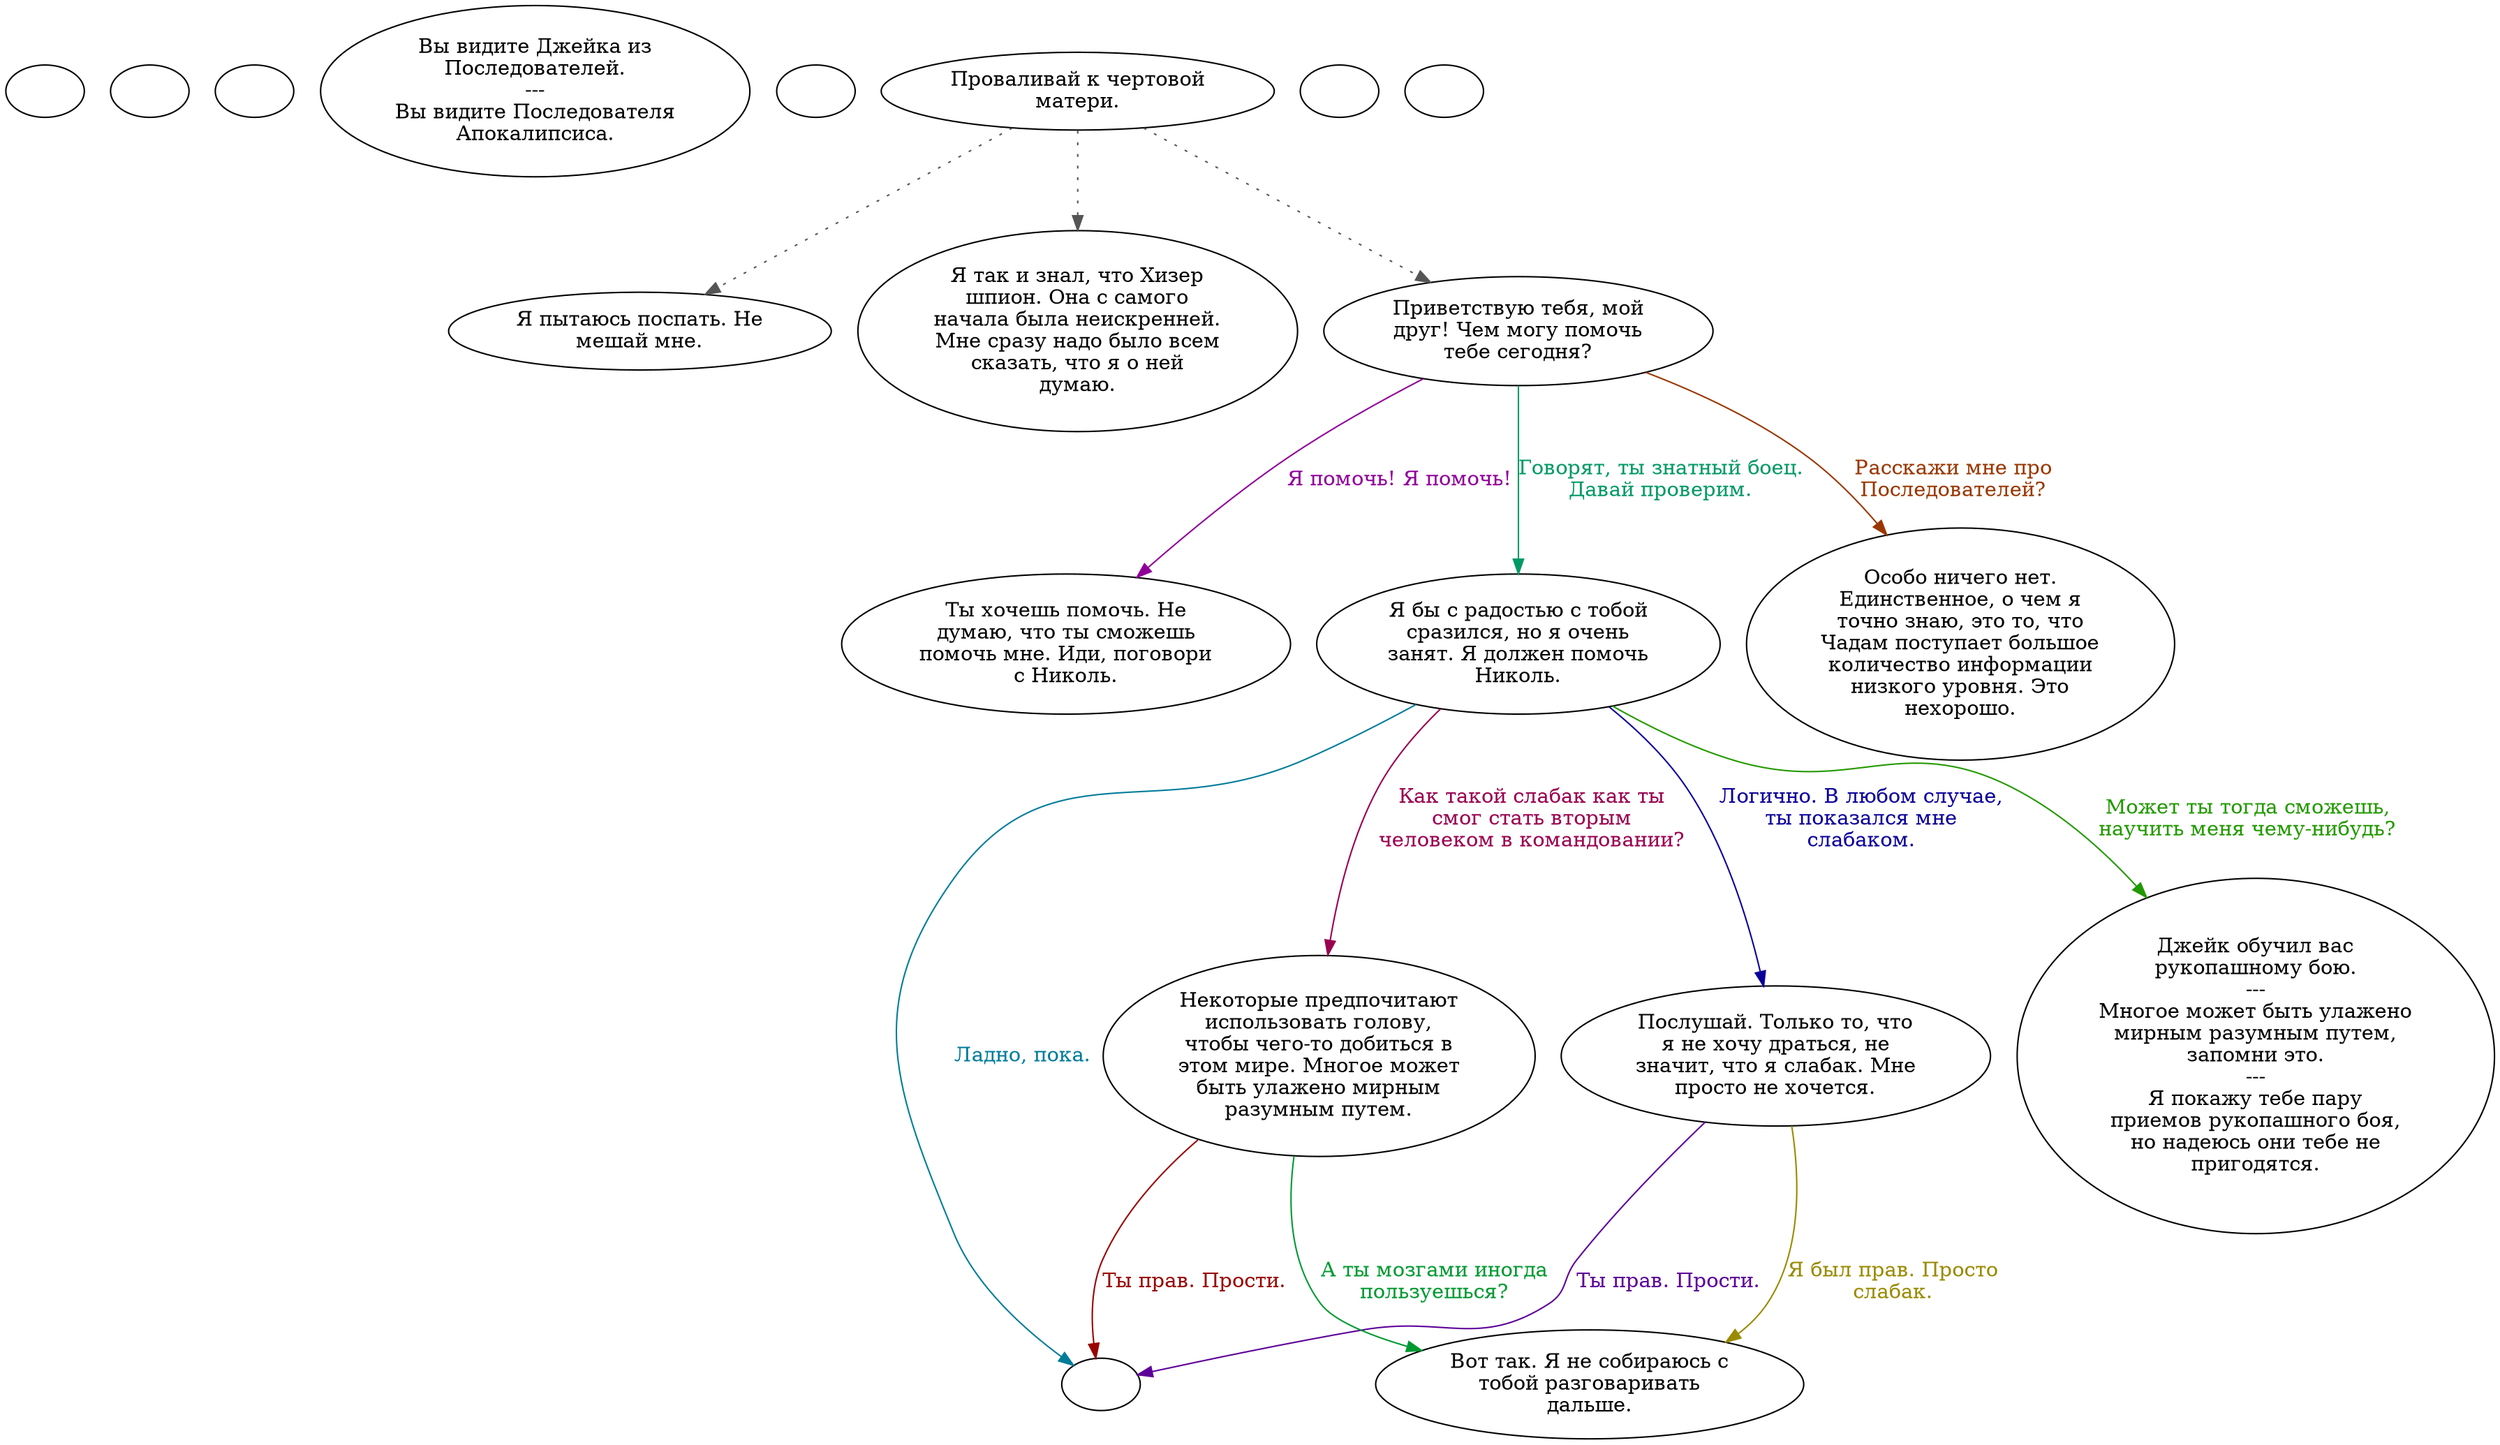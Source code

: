 digraph jake {
  "start" [style=filled       fillcolor="#FFFFFF"       color="#000000"]
  "start" [label=""]
  "critter_p_proc" [style=filled       fillcolor="#FFFFFF"       color="#000000"]
  "critter_p_proc" [label=""]
  "destroy_p_proc" [style=filled       fillcolor="#FFFFFF"       color="#000000"]
  "destroy_p_proc" [label=""]
  "look_at_p_proc" [style=filled       fillcolor="#FFFFFF"       color="#000000"]
  "look_at_p_proc" [label="Вы видите Джейка из\nПоследователей.\n---\nВы видите Последователя\nАпокалипсиса."]
  "pickup_p_proc" [style=filled       fillcolor="#FFFFFF"       color="#000000"]
  "pickup_p_proc" [label=""]
  "talk_p_proc" [style=filled       fillcolor="#FFFFFF"       color="#000000"]
  "talk_p_proc" -> "Jake06" [style=dotted color="#555555"]
  "talk_p_proc" -> "Jake08" [style=dotted color="#555555"]
  "talk_p_proc" -> "Jake00" [style=dotted color="#555555"]
  "talk_p_proc" [label="Проваливай к чертовой\nматери."]
  "damage_p_proc" [style=filled       fillcolor="#FFFFFF"       color="#000000"]
  "damage_p_proc" [label=""]
  "map_enter_p_proc" [style=filled       fillcolor="#FFFFFF"       color="#000000"]
  "map_enter_p_proc" [label=""]
  "Jake00" [style=filled       fillcolor="#FFFFFF"       color="#000000"]
  "Jake00" [label="Приветствую тебя, мой\nдруг! Чем могу помочь\nтебе сегодня?"]
  "Jake00" -> "Jake01" [label="Я помочь! Я помочь!" color="#900099" fontcolor="#900099"]
  "Jake00" -> "Jake02" [label="Говорят, ты знатный боец.\nДавай проверим." color="#009964" fontcolor="#009964"]
  "Jake00" -> "Jake07" [label="Расскажи мне про\nПоследователей?" color="#993700" fontcolor="#993700"]
  "Jake01" [style=filled       fillcolor="#FFFFFF"       color="#000000"]
  "Jake01" [label="Ты хочешь помочь. Не\nдумаю, что ты сможешь\nпомочь мне. Иди, поговори\nс Николь."]
  "Jake02" [style=filled       fillcolor="#FFFFFF"       color="#000000"]
  "Jake02" [label="Я бы с радостью с тобой\nсразился, но я очень\nзанят. Я должен помочь\nНиколь."]
  "Jake02" -> "Jake03" [label="Логично. В любом случае,\nты показался мне\nслабаком." color="#0A0099" fontcolor="#0A0099"]
  "Jake02" -> "Jake09" [label="Может ты тогда сможешь,\nнаучить меня чему-нибудь?" color="#229900" fontcolor="#229900"]
  "Jake02" -> "Jake04" [label="Как такой слабак как ты\nсмог стать вторым\nчеловеком в командовании?" color="#99004F" fontcolor="#99004F"]
  "Jake02" -> "JakeEnd" [label="Ладно, пока." color="#007C99" fontcolor="#007C99"]
  "Jake03" [style=filled       fillcolor="#FFFFFF"       color="#000000"]
  "Jake03" [label="Послушай. Только то, что\nя не хочу драться, не\nзначит, что я слабак. Мне\nпросто не хочется."]
  "Jake03" -> "Jake05" [label="Я был прав. Просто\nслабак." color="#998A00" fontcolor="#998A00"]
  "Jake03" -> "JakeEnd" [label="Ты прав. Прости." color="#5D0099" fontcolor="#5D0099"]
  "Jake04" [style=filled       fillcolor="#FFFFFF"       color="#000000"]
  "Jake04" [label="Некоторые предпочитают\nиспользовать голову,\nчтобы чего-то добиться в\nэтом мире. Многое может\nбыть улажено мирным\nразумным путем."]
  "Jake04" -> "Jake05" [label="А ты мозгами иногда\nпользуешься?" color="#009931" fontcolor="#009931"]
  "Jake04" -> "JakeEnd" [label="Ты прав. Прости." color="#990400" fontcolor="#990400"]
  "Jake05" [style=filled       fillcolor="#FFFFFF"       color="#000000"]
  "Jake05" [label="Вот так. Я не собираюсь с\nтобой разговаривать\nдальше."]
  "Jake06" [style=filled       fillcolor="#FFFFFF"       color="#000000"]
  "Jake06" [label="Я пытаюсь поспать. Не\nмешай мне."]
  "Jake07" [style=filled       fillcolor="#FFFFFF"       color="#000000"]
  "Jake07" [label="Особо ничего нет.\nЕдинственное, о чем я\nточно знаю, это то, что\nЧадам поступает большое\nколичество информации\nнизкого уровня. Это\nнехорошо."]
  "Jake08" [style=filled       fillcolor="#FFFFFF"       color="#000000"]
  "Jake08" [label="Я так и знал, что Хизер\nшпион. Она с самого\nначала была неискренней.\nМне сразу надо было всем\nсказать, что я о ней\nдумаю."]
  "Jake09" [style=filled       fillcolor="#FFFFFF"       color="#000000"]
  "Jake09" [label="Джейк обучил вас\nрукопашному бою.\n---\nМногое может быть улажено\nмирным разумным путем,\nзапомни это.\n---\nЯ покажу тебе пару\nприемов рукопашного боя,\nно надеюсь они тебе не\nпригодятся."]
  "JakeEnd" [style=filled       fillcolor="#FFFFFF"       color="#000000"]
  "JakeEnd" [label=""]
}